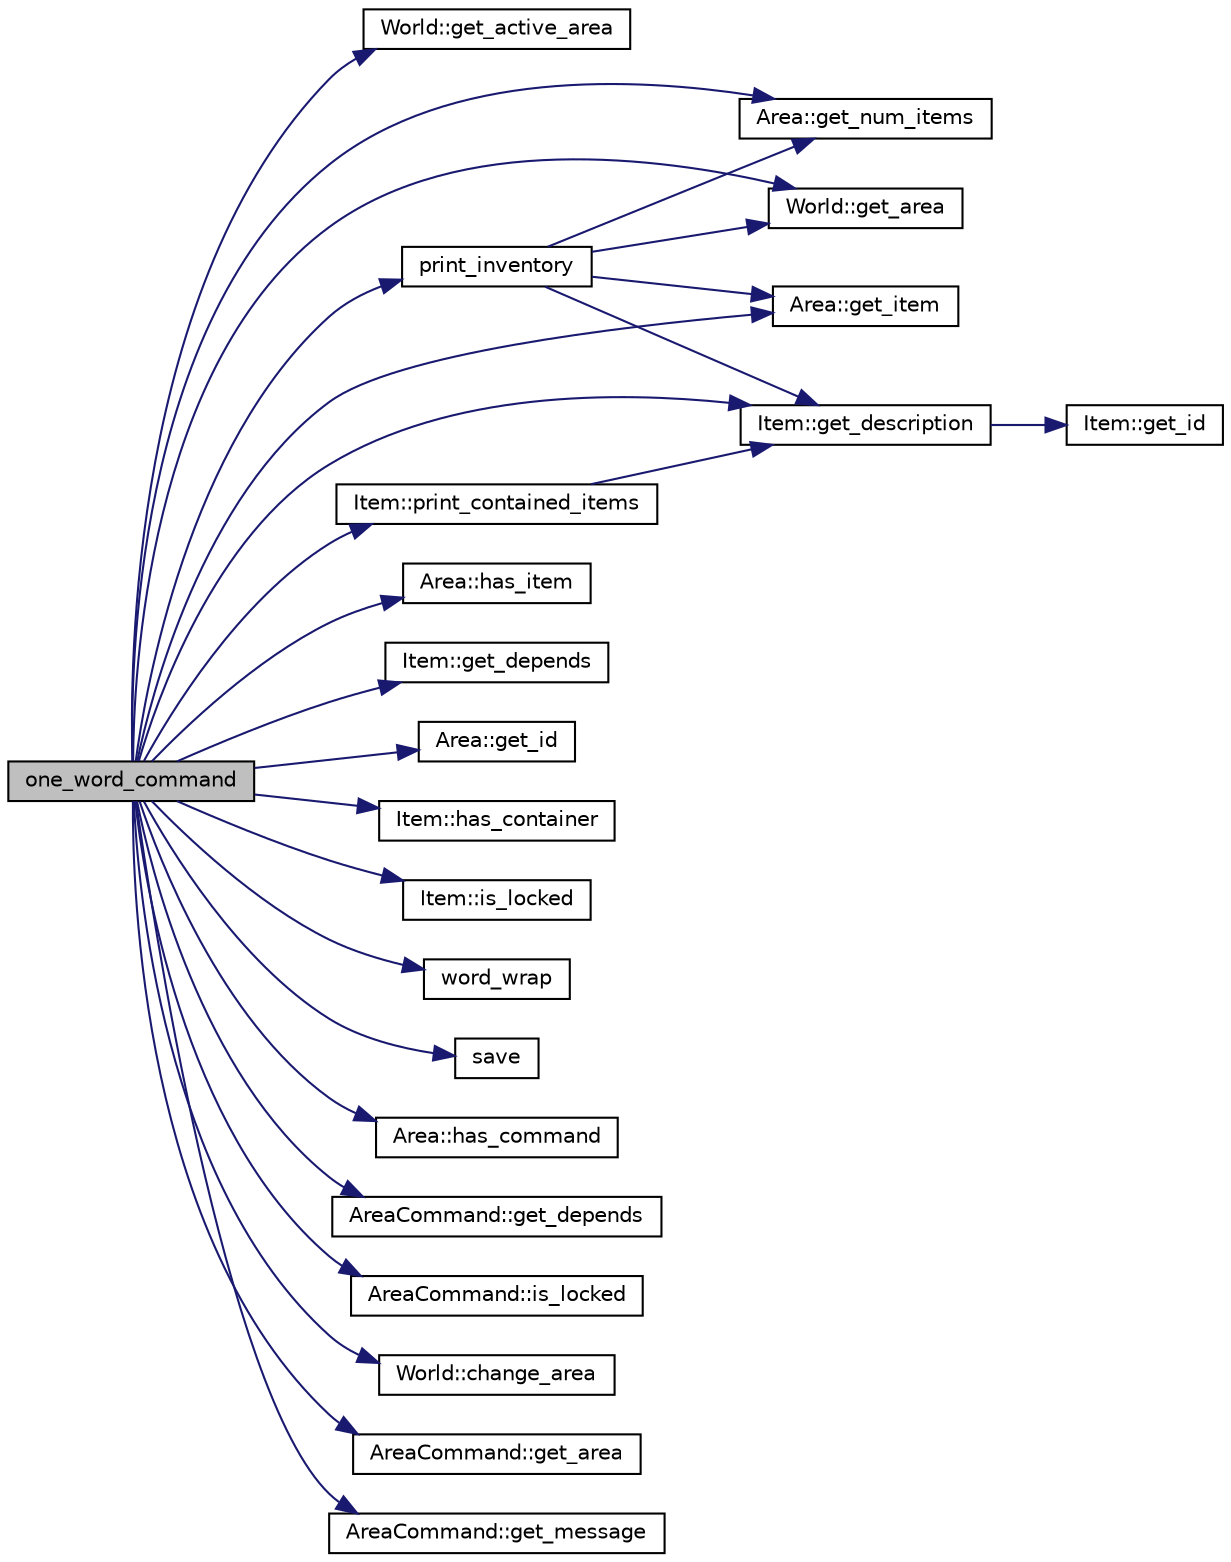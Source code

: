 digraph G
{
  edge [fontname="Helvetica",fontsize="10",labelfontname="Helvetica",labelfontsize="10"];
  node [fontname="Helvetica",fontsize="10",shape=record];
  rankdir="LR";
  Node1 [label="one_word_command",height=0.2,width=0.4,color="black", fillcolor="grey75", style="filled" fontcolor="black"];
  Node1 -> Node2 [color="midnightblue",fontsize="10",style="solid",fontname="Helvetica"];
  Node2 [label="World::get_active_area",height=0.2,width=0.4,color="black", fillcolor="white", style="filled",URL="$class_world.html#a8339c4c339f17bbea73ee0e9d32dc547"];
  Node1 -> Node3 [color="midnightblue",fontsize="10",style="solid",fontname="Helvetica"];
  Node3 [label="Area::get_num_items",height=0.2,width=0.4,color="black", fillcolor="white", style="filled",URL="$class_area.html#aee8135f25247d5e06dc0b28bf8cabcba"];
  Node1 -> Node4 [color="midnightblue",fontsize="10",style="solid",fontname="Helvetica"];
  Node4 [label="World::get_area",height=0.2,width=0.4,color="black", fillcolor="white", style="filled",URL="$class_world.html#ac7e22e2323d311975c288496ca755bff"];
  Node1 -> Node5 [color="midnightblue",fontsize="10",style="solid",fontname="Helvetica"];
  Node5 [label="Area::has_item",height=0.2,width=0.4,color="black", fillcolor="white", style="filled",URL="$class_area.html#adcc60d9dea5808c8bb0e21d672667b29"];
  Node1 -> Node6 [color="midnightblue",fontsize="10",style="solid",fontname="Helvetica"];
  Node6 [label="Area::get_item",height=0.2,width=0.4,color="black", fillcolor="white", style="filled",URL="$class_area.html#a11b2c96e1abfc4146e6d8c2a8da83d34"];
  Node1 -> Node7 [color="midnightblue",fontsize="10",style="solid",fontname="Helvetica"];
  Node7 [label="Item::get_depends",height=0.2,width=0.4,color="black", fillcolor="white", style="filled",URL="$class_item.html#abccfd47cb27c2631d90e44a7341bb3b3"];
  Node1 -> Node8 [color="midnightblue",fontsize="10",style="solid",fontname="Helvetica"];
  Node8 [label="Area::get_id",height=0.2,width=0.4,color="black", fillcolor="white", style="filled",URL="$class_area.html#a19d6622fb6fb95f6ba5fb212e26728e6"];
  Node1 -> Node9 [color="midnightblue",fontsize="10",style="solid",fontname="Helvetica"];
  Node9 [label="Item::get_description",height=0.2,width=0.4,color="black", fillcolor="white", style="filled",URL="$class_item.html#a8652cab970af5b7ff68bf960a4e98fa2"];
  Node9 -> Node10 [color="midnightblue",fontsize="10",style="solid",fontname="Helvetica"];
  Node10 [label="Item::get_id",height=0.2,width=0.4,color="black", fillcolor="white", style="filled",URL="$class_item.html#a7a3aedd7ab7f81327f57343dcb55d42d"];
  Node1 -> Node11 [color="midnightblue",fontsize="10",style="solid",fontname="Helvetica"];
  Node11 [label="Item::has_container",height=0.2,width=0.4,color="black", fillcolor="white", style="filled",URL="$class_item.html#aa2b2218512e8d1735043a95dfc30c719"];
  Node1 -> Node12 [color="midnightblue",fontsize="10",style="solid",fontname="Helvetica"];
  Node12 [label="Item::is_locked",height=0.2,width=0.4,color="black", fillcolor="white", style="filled",URL="$class_item.html#a2618bb10b850279603a202e7480f0b78"];
  Node1 -> Node13 [color="midnightblue",fontsize="10",style="solid",fontname="Helvetica"];
  Node13 [label="Item::print_contained_items",height=0.2,width=0.4,color="black", fillcolor="white", style="filled",URL="$class_item.html#aeacd2dfc86786b52c8362f9551e75b51"];
  Node13 -> Node9 [color="midnightblue",fontsize="10",style="solid",fontname="Helvetica"];
  Node1 -> Node14 [color="midnightblue",fontsize="10",style="solid",fontname="Helvetica"];
  Node14 [label="word_wrap",height=0.2,width=0.4,color="black", fillcolor="white", style="filled",URL="$main_8cpp.html#a76854ad6d49ea67c89cc36d45dc6d5f9"];
  Node1 -> Node15 [color="midnightblue",fontsize="10",style="solid",fontname="Helvetica"];
  Node15 [label="save",height=0.2,width=0.4,color="black", fillcolor="white", style="filled",URL="$main_8cpp.html#a993239dd1ea5b81c9bf332a1fec35798"];
  Node1 -> Node16 [color="midnightblue",fontsize="10",style="solid",fontname="Helvetica"];
  Node16 [label="print_inventory",height=0.2,width=0.4,color="black", fillcolor="white", style="filled",URL="$main_8cpp.html#a49bc6a99aec6057c90704d156828f768"];
  Node16 -> Node4 [color="midnightblue",fontsize="10",style="solid",fontname="Helvetica"];
  Node16 -> Node3 [color="midnightblue",fontsize="10",style="solid",fontname="Helvetica"];
  Node16 -> Node6 [color="midnightblue",fontsize="10",style="solid",fontname="Helvetica"];
  Node16 -> Node9 [color="midnightblue",fontsize="10",style="solid",fontname="Helvetica"];
  Node1 -> Node17 [color="midnightblue",fontsize="10",style="solid",fontname="Helvetica"];
  Node17 [label="Area::has_command",height=0.2,width=0.4,color="black", fillcolor="white", style="filled",URL="$class_area.html#a698117843155cede5e11bbe3ff2e20e4"];
  Node1 -> Node18 [color="midnightblue",fontsize="10",style="solid",fontname="Helvetica"];
  Node18 [label="AreaCommand::get_depends",height=0.2,width=0.4,color="black", fillcolor="white", style="filled",URL="$class_area_command.html#a7c24cd88b6913494bfed3b6f6b0fe7f6"];
  Node1 -> Node19 [color="midnightblue",fontsize="10",style="solid",fontname="Helvetica"];
  Node19 [label="AreaCommand::is_locked",height=0.2,width=0.4,color="black", fillcolor="white", style="filled",URL="$class_area_command.html#a34eba7b250e50210e2da7faf07754ff6"];
  Node1 -> Node20 [color="midnightblue",fontsize="10",style="solid",fontname="Helvetica"];
  Node20 [label="World::change_area",height=0.2,width=0.4,color="black", fillcolor="white", style="filled",URL="$class_world.html#a2a47dcf3eb1e54a2da3729018c34d53f"];
  Node1 -> Node21 [color="midnightblue",fontsize="10",style="solid",fontname="Helvetica"];
  Node21 [label="AreaCommand::get_area",height=0.2,width=0.4,color="black", fillcolor="white", style="filled",URL="$class_area_command.html#a9f558f5ce36040a51401924af9781402"];
  Node1 -> Node22 [color="midnightblue",fontsize="10",style="solid",fontname="Helvetica"];
  Node22 [label="AreaCommand::get_message",height=0.2,width=0.4,color="black", fillcolor="white", style="filled",URL="$class_area_command.html#a594ec5125fc0467ee001064ff73a1632"];
}
